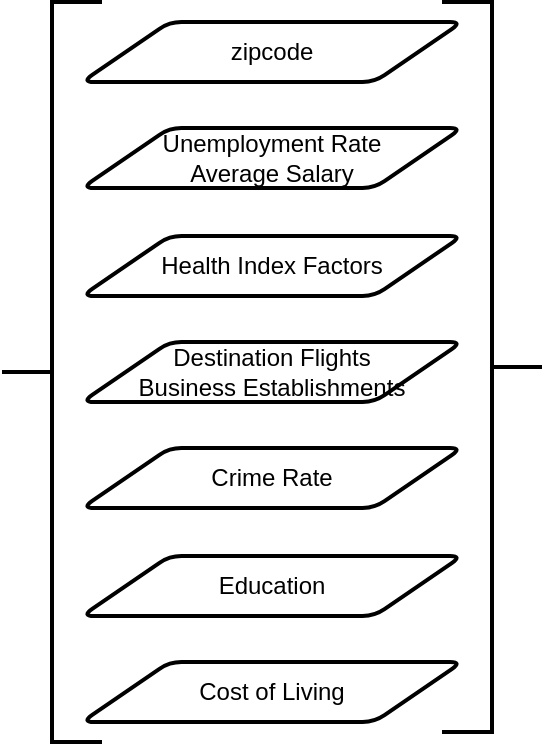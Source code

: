 <mxfile version="17.3.0" type="github">
  <diagram id="8wpx45fELjsQAQ58wtwq" name="Page-1">
    <mxGraphModel dx="935" dy="489" grid="1" gridSize="10" guides="1" tooltips="1" connect="1" arrows="1" fold="1" page="1" pageScale="1" pageWidth="850" pageHeight="1100" math="0" shadow="0">
      <root>
        <mxCell id="0" />
        <mxCell id="1" parent="0" />
        <mxCell id="CQYCSHmL3HS_aeStSgbg-4" value="zipcode" style="shape=parallelogram;html=1;strokeWidth=2;perimeter=parallelogramPerimeter;whiteSpace=wrap;rounded=1;arcSize=12;size=0.23;" vertex="1" parent="1">
          <mxGeometry x="300" y="110" width="190" height="30" as="geometry" />
        </mxCell>
        <mxCell id="CQYCSHmL3HS_aeStSgbg-7" value="&lt;span&gt;Unemployment Rate&lt;/span&gt;&lt;br&gt;&lt;span&gt;Average Salary&lt;/span&gt;" style="shape=parallelogram;html=1;strokeWidth=2;perimeter=parallelogramPerimeter;whiteSpace=wrap;rounded=1;arcSize=12;size=0.23;" vertex="1" parent="1">
          <mxGeometry x="300" y="163" width="190" height="30" as="geometry" />
        </mxCell>
        <mxCell id="CQYCSHmL3HS_aeStSgbg-8" value="Destination Flights&lt;br&gt;Business Establishments" style="shape=parallelogram;html=1;strokeWidth=2;perimeter=parallelogramPerimeter;whiteSpace=wrap;rounded=1;arcSize=12;size=0.23;" vertex="1" parent="1">
          <mxGeometry x="300" y="270" width="190" height="30" as="geometry" />
        </mxCell>
        <mxCell id="CQYCSHmL3HS_aeStSgbg-9" value="Health Index Factors" style="shape=parallelogram;html=1;strokeWidth=2;perimeter=parallelogramPerimeter;whiteSpace=wrap;rounded=1;arcSize=12;size=0.23;" vertex="1" parent="1">
          <mxGeometry x="300" y="217" width="190" height="30" as="geometry" />
        </mxCell>
        <mxCell id="CQYCSHmL3HS_aeStSgbg-10" value="Crime Rate" style="shape=parallelogram;html=1;strokeWidth=2;perimeter=parallelogramPerimeter;whiteSpace=wrap;rounded=1;arcSize=12;size=0.23;" vertex="1" parent="1">
          <mxGeometry x="300" y="323" width="190" height="30" as="geometry" />
        </mxCell>
        <mxCell id="CQYCSHmL3HS_aeStSgbg-11" value="Education" style="shape=parallelogram;html=1;strokeWidth=2;perimeter=parallelogramPerimeter;whiteSpace=wrap;rounded=1;arcSize=12;size=0.23;" vertex="1" parent="1">
          <mxGeometry x="300" y="377" width="190" height="30" as="geometry" />
        </mxCell>
        <mxCell id="CQYCSHmL3HS_aeStSgbg-12" value="Cost of Living" style="shape=parallelogram;html=1;strokeWidth=2;perimeter=parallelogramPerimeter;whiteSpace=wrap;rounded=1;arcSize=12;size=0.23;" vertex="1" parent="1">
          <mxGeometry x="300" y="430" width="190" height="30" as="geometry" />
        </mxCell>
        <mxCell id="CQYCSHmL3HS_aeStSgbg-13" value="" style="strokeWidth=2;html=1;shape=mxgraph.flowchart.annotation_2;align=left;labelPosition=right;pointerEvents=1;" vertex="1" parent="1">
          <mxGeometry x="260" y="100" width="50" height="370" as="geometry" />
        </mxCell>
        <mxCell id="CQYCSHmL3HS_aeStSgbg-14" value="" style="strokeWidth=2;html=1;shape=mxgraph.flowchart.annotation_2;align=left;labelPosition=right;pointerEvents=1;rotation=-180;" vertex="1" parent="1">
          <mxGeometry x="480" y="100" width="50" height="365" as="geometry" />
        </mxCell>
      </root>
    </mxGraphModel>
  </diagram>
</mxfile>
